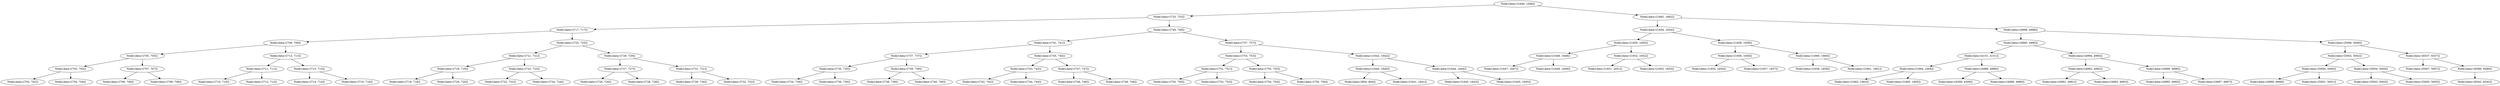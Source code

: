 digraph G{
1969376385 [label="Node{data=[1646, 1646]}"]
1969376385 -> 2003543722
2003543722 [label="Node{data=[733, 733]}"]
2003543722 -> 1269624203
1269624203 [label="Node{data=[717, 717]}"]
1269624203 -> 664956062
664956062 [label="Node{data=[709, 709]}"]
664956062 -> 1086532271
1086532271 [label="Node{data=[705, 705]}"]
1086532271 -> 1782024939
1782024939 [label="Node{data=[703, 703]}"]
1782024939 -> 1188815507
1188815507 [label="Node{data=[702, 702]}"]
1782024939 -> 1915330634
1915330634 [label="Node{data=[704, 704]}"]
1086532271 -> 736525042
736525042 [label="Node{data=[707, 707]}"]
736525042 -> 2110840247
2110840247 [label="Node{data=[706, 706]}"]
736525042 -> 1678145508
1678145508 [label="Node{data=[708, 708]}"]
664956062 -> 1536340190
1536340190 [label="Node{data=[713, 713]}"]
1536340190 -> 1127964852
1127964852 [label="Node{data=[711, 711]}"]
1127964852 -> 947724289
947724289 [label="Node{data=[710, 710]}"]
1127964852 -> 1863571901
1863571901 [label="Node{data=[712, 712]}"]
1536340190 -> 566853825
566853825 [label="Node{data=[715, 715]}"]
566853825 -> 971991692
971991692 [label="Node{data=[714, 714]}"]
566853825 -> 1757620376
1757620376 [label="Node{data=[716, 716]}"]
1269624203 -> 434952716
434952716 [label="Node{data=[725, 725]}"]
434952716 -> 1959698040
1959698040 [label="Node{data=[721, 721]}"]
1959698040 -> 917975399
917975399 [label="Node{data=[719, 719]}"]
917975399 -> 1203853505
1203853505 [label="Node{data=[718, 718]}"]
917975399 -> 948094607
948094607 [label="Node{data=[720, 720]}"]
1959698040 -> 943698617
943698617 [label="Node{data=[723, 723]}"]
943698617 -> 931954896
931954896 [label="Node{data=[722, 722]}"]
943698617 -> 2051457456
2051457456 [label="Node{data=[724, 724]}"]
434952716 -> 1415497417
1415497417 [label="Node{data=[729, 729]}"]
1415497417 -> 288427137
288427137 [label="Node{data=[727, 727]}"]
288427137 -> 1114145911
1114145911 [label="Node{data=[726, 726]}"]
288427137 -> 242194123
242194123 [label="Node{data=[728, 728]}"]
1415497417 -> 740647233
740647233 [label="Node{data=[731, 731]}"]
740647233 -> 904471872
904471872 [label="Node{data=[730, 730]}"]
740647233 -> 858018998
858018998 [label="Node{data=[732, 732]}"]
2003543722 -> 1091524055
1091524055 [label="Node{data=[749, 749]}"]
1091524055 -> 1185356766
1185356766 [label="Node{data=[741, 741]}"]
1185356766 -> 974710127
974710127 [label="Node{data=[737, 737]}"]
974710127 -> 721983358
721983358 [label="Node{data=[735, 735]}"]
721983358 -> 278060581
278060581 [label="Node{data=[734, 734]}"]
721983358 -> 1846889986
1846889986 [label="Node{data=[736, 736]}"]
974710127 -> 324795698
324795698 [label="Node{data=[739, 739]}"]
324795698 -> 2089237312
2089237312 [label="Node{data=[738, 738]}"]
324795698 -> 2053288195
2053288195 [label="Node{data=[740, 740]}"]
1185356766 -> 1044612371
1044612371 [label="Node{data=[745, 745]}"]
1044612371 -> 1925012868
1925012868 [label="Node{data=[743, 743]}"]
1925012868 -> 925185448
925185448 [label="Node{data=[742, 742]}"]
1925012868 -> 1486905574
1486905574 [label="Node{data=[744, 744]}"]
1044612371 -> 2062093820
2062093820 [label="Node{data=[747, 747]}"]
2062093820 -> 1646280280
1646280280 [label="Node{data=[746, 746]}"]
2062093820 -> 2083966913
2083966913 [label="Node{data=[748, 748]}"]
1091524055 -> 659171313
659171313 [label="Node{data=[757, 757]}"]
659171313 -> 360597513
360597513 [label="Node{data=[753, 753]}"]
360597513 -> 1993307648
1993307648 [label="Node{data=[751, 751]}"]
1993307648 -> 1020127199
1020127199 [label="Node{data=[750, 750]}"]
1993307648 -> 1255025176
1255025176 [label="Node{data=[752, 752]}"]
360597513 -> 764874056
764874056 [label="Node{data=[755, 755]}"]
764874056 -> 543494540
543494540 [label="Node{data=[754, 754]}"]
764874056 -> 1933965632
1933965632 [label="Node{data=[756, 756]}"]
659171313 -> 1214288858
1214288858 [label="Node{data=[1642, 1642]}"]
1214288858 -> 1569204947
1569204947 [label="Node{data=[1640, 1640]}"]
1569204947 -> 1432992159
1432992159 [label="Node{data=[804, 804]}"]
1569204947 -> 154846603
154846603 [label="Node{data=[1641, 1641]}"]
1214288858 -> 1166567733
1166567733 [label="Node{data=[1644, 1644]}"]
1166567733 -> 1498029541
1498029541 [label="Node{data=[1643, 1643]}"]
1166567733 -> 1106764306
1106764306 [label="Node{data=[1645, 1645]}"]
1969376385 -> 515797306
515797306 [label="Node{data=[1662, 1662]}"]
515797306 -> 418996761
418996761 [label="Node{data=[1654, 1654]}"]
418996761 -> 299233750
299233750 [label="Node{data=[1650, 1650]}"]
299233750 -> 1867282060
1867282060 [label="Node{data=[1648, 1648]}"]
1867282060 -> 35061246
35061246 [label="Node{data=[1647, 1647]}"]
1867282060 -> 1361882639
1361882639 [label="Node{data=[1649, 1649]}"]
299233750 -> 1867103933
1867103933 [label="Node{data=[1652, 1652]}"]
1867103933 -> 1664966094
1664966094 [label="Node{data=[1651, 1651]}"]
1867103933 -> 1458681178
1458681178 [label="Node{data=[1653, 1653]}"]
418996761 -> 1654203741
1654203741 [label="Node{data=[1658, 1658]}"]
1654203741 -> 1074254821
1074254821 [label="Node{data=[1656, 1656]}"]
1074254821 -> 1239233798
1239233798 [label="Node{data=[1655, 1655]}"]
1074254821 -> 316477954
316477954 [label="Node{data=[1657, 1657]}"]
1654203741 -> 960855753
960855753 [label="Node{data=[1660, 1660]}"]
960855753 -> 1193478911
1193478911 [label="Node{data=[1659, 1659]}"]
960855753 -> 1735815704
1735815704 [label="Node{data=[1661, 1661]}"]
515797306 -> 490811894
490811894 [label="Node{data=[4998, 4998]}"]
490811894 -> 257996705
257996705 [label="Node{data=[4990, 4990]}"]
257996705 -> 1347100736
1347100736 [label="Node{data=[4151, 4151]}"]
1347100736 -> 75067107
75067107 [label="Node{data=[1664, 1664]}"]
75067107 -> 279126299
279126299 [label="Node{data=[1663, 1663]}"]
75067107 -> 452215057
452215057 [label="Node{data=[1665, 1665]}"]
1347100736 -> 322190127
322190127 [label="Node{data=[4988, 4988]}"]
322190127 -> 1559577052
1559577052 [label="Node{data=[4309, 4309]}"]
322190127 -> 1431767200
1431767200 [label="Node{data=[4989, 4989]}"]
257996705 -> 1838360530
1838360530 [label="Node{data=[4994, 4994]}"]
1838360530 -> 1607242764
1607242764 [label="Node{data=[4992, 4992]}"]
1607242764 -> 692176264
692176264 [label="Node{data=[4991, 4991]}"]
1607242764 -> 1144969736
1144969736 [label="Node{data=[4993, 4993]}"]
1838360530 -> 820496618
820496618 [label="Node{data=[4996, 4996]}"]
820496618 -> 196105742
196105742 [label="Node{data=[4995, 4995]}"]
820496618 -> 754630517
754630517 [label="Node{data=[4997, 4997]}"]
490811894 -> 514248312
514248312 [label="Node{data=[5006, 5006]}"]
514248312 -> 269018590
269018590 [label="Node{data=[5002, 5002]}"]
269018590 -> 427938295
427938295 [label="Node{data=[5000, 5000]}"]
427938295 -> 1618592933
1618592933 [label="Node{data=[4999, 4999]}"]
427938295 -> 1208222684
1208222684 [label="Node{data=[5001, 5001]}"]
269018590 -> 536164631
536164631 [label="Node{data=[5004, 5004]}"]
536164631 -> 149704055
149704055 [label="Node{data=[5003, 5003]}"]
536164631 -> 647949347
647949347 [label="Node{data=[5005, 5005]}"]
514248312 -> 1324089807
1324089807 [label="Node{data=[6537, 6537]}"]
1324089807 -> 2028446852
2028446852 [label="Node{data=[5007, 5007]}"]
1324089807 -> 311085338
311085338 [label="Node{data=[6589, 6589]}"]
311085338 -> 1126482076
1126482076 [label="Node{data=[8342, 8342]}"]
}